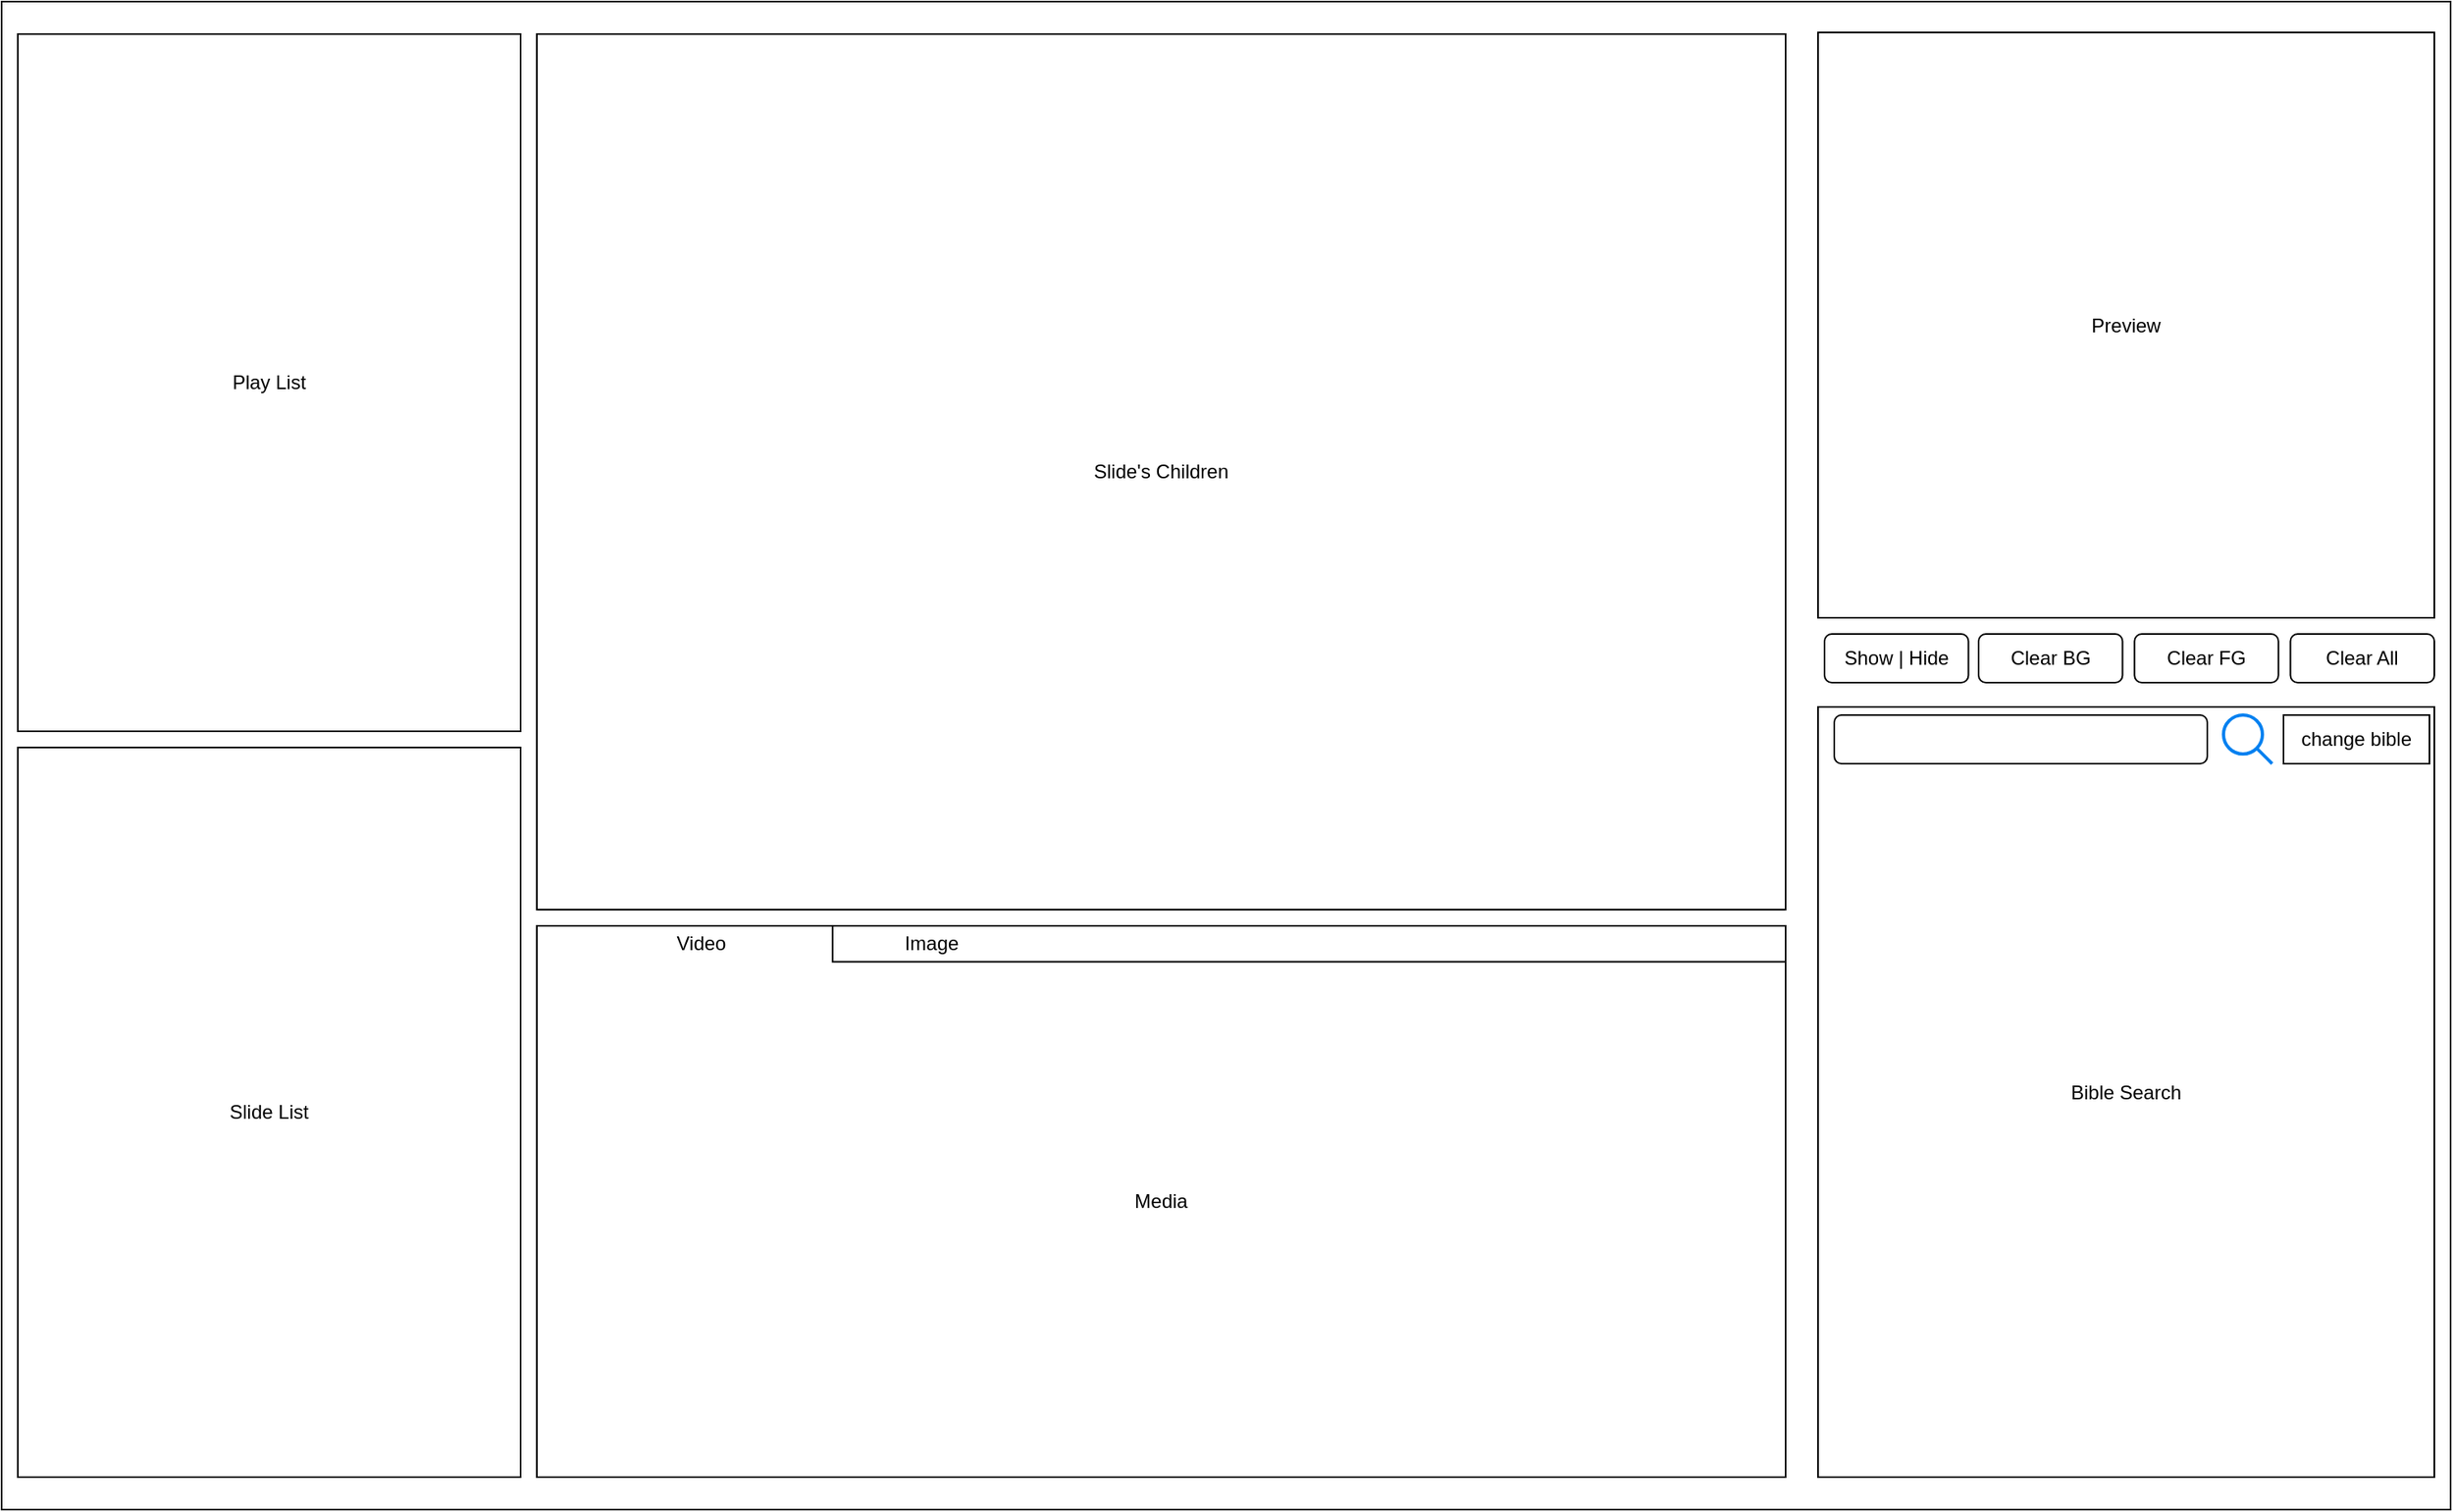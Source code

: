 <mxfile>
    <diagram id="OEirW4EoTftj0UcxZ94o" name="Page-1">
        <mxGraphModel dx="2588" dy="2166" grid="0" gridSize="10" guides="1" tooltips="1" connect="1" arrows="1" fold="1" page="1" pageScale="1" pageWidth="850" pageHeight="1100" math="0" shadow="0">
            <root>
                <mxCell id="0"/>
                <mxCell id="1" parent="0"/>
                <mxCell id="13" value="" style="rounded=0;whiteSpace=wrap;html=1;" vertex="1" parent="1">
                    <mxGeometry x="-550" y="-430" width="1510" height="930" as="geometry"/>
                </mxCell>
                <mxCell id="8" value="Preview" style="rounded=0;whiteSpace=wrap;html=1;" vertex="1" parent="1">
                    <mxGeometry x="570" y="-411" width="380" height="361" as="geometry"/>
                </mxCell>
                <mxCell id="14" value="Slide List" style="rounded=0;whiteSpace=wrap;html=1;" vertex="1" parent="1">
                    <mxGeometry x="-540" y="30" width="310" height="450" as="geometry"/>
                </mxCell>
                <mxCell id="15" value="Slide's Children" style="rounded=0;whiteSpace=wrap;html=1;" vertex="1" parent="1">
                    <mxGeometry x="-220" y="-410" width="770" height="540" as="geometry"/>
                </mxCell>
                <mxCell id="16" value="Play List" style="rounded=0;whiteSpace=wrap;html=1;" vertex="1" parent="1">
                    <mxGeometry x="-540" y="-410" width="310" height="430" as="geometry"/>
                </mxCell>
                <mxCell id="17" value="" style="group" vertex="1" connectable="0" parent="1">
                    <mxGeometry x="-220" y="140" width="770" height="340" as="geometry"/>
                </mxCell>
                <mxCell id="9" value="Media" style="rounded=0;whiteSpace=wrap;html=1;" vertex="1" parent="17">
                    <mxGeometry width="770" height="340" as="geometry"/>
                </mxCell>
                <mxCell id="10" value="Video" style="text;html=1;strokeColor=none;fillColor=none;align=center;verticalAlign=middle;whiteSpace=wrap;rounded=0;" vertex="1" parent="17">
                    <mxGeometry x="60.789" y="3.696" width="81.053" height="14.783" as="geometry"/>
                </mxCell>
                <mxCell id="11" value="" style="rounded=0;whiteSpace=wrap;html=1;" vertex="1" parent="17">
                    <mxGeometry x="182.368" width="587.632" height="22.174" as="geometry"/>
                </mxCell>
                <mxCell id="12" value="Image" style="text;html=1;strokeColor=none;fillColor=none;align=center;verticalAlign=middle;whiteSpace=wrap;rounded=0;" vertex="1" parent="17">
                    <mxGeometry x="202.632" y="3.696" width="81.053" height="14.783" as="geometry"/>
                </mxCell>
                <mxCell id="18" value="Bible Search" style="rounded=0;whiteSpace=wrap;html=1;" vertex="1" parent="1">
                    <mxGeometry x="570" y="5" width="380" height="475" as="geometry"/>
                </mxCell>
                <mxCell id="19" value="" style="rounded=1;whiteSpace=wrap;html=1;" vertex="1" parent="1">
                    <mxGeometry x="580" y="10" width="230" height="30" as="geometry"/>
                </mxCell>
                <mxCell id="20" value="" style="html=1;verticalLabelPosition=bottom;align=center;labelBackgroundColor=#ffffff;verticalAlign=top;strokeWidth=2;strokeColor=#0080F0;shadow=0;dashed=0;shape=mxgraph.ios7.icons.looking_glass;" vertex="1" parent="1">
                    <mxGeometry x="820" y="10" width="30" height="30" as="geometry"/>
                </mxCell>
                <mxCell id="21" value="change bible" style="rounded=0;whiteSpace=wrap;html=1;" vertex="1" parent="1">
                    <mxGeometry x="857" y="10" width="90" height="30" as="geometry"/>
                </mxCell>
                <mxCell id="3" value="Clear BG" style="rounded=1;whiteSpace=wrap;html=1;" vertex="1" parent="1">
                    <mxGeometry x="669" y="-40" width="88.737" height="30" as="geometry"/>
                </mxCell>
                <mxCell id="4" value="Clear FG" style="rounded=1;whiteSpace=wrap;html=1;" vertex="1" parent="1">
                    <mxGeometry x="765.132" y="-40" width="88.737" height="30" as="geometry"/>
                </mxCell>
                <mxCell id="5" value="Clear All" style="rounded=1;whiteSpace=wrap;html=1;" vertex="1" parent="1">
                    <mxGeometry x="861.263" y="-40" width="88.737" height="30" as="geometry"/>
                </mxCell>
                <mxCell id="27" value="Show | Hide" style="rounded=1;whiteSpace=wrap;html=1;" vertex="1" parent="1">
                    <mxGeometry x="574" y="-40" width="88.737" height="30" as="geometry"/>
                </mxCell>
            </root>
        </mxGraphModel>
    </diagram>
</mxfile>